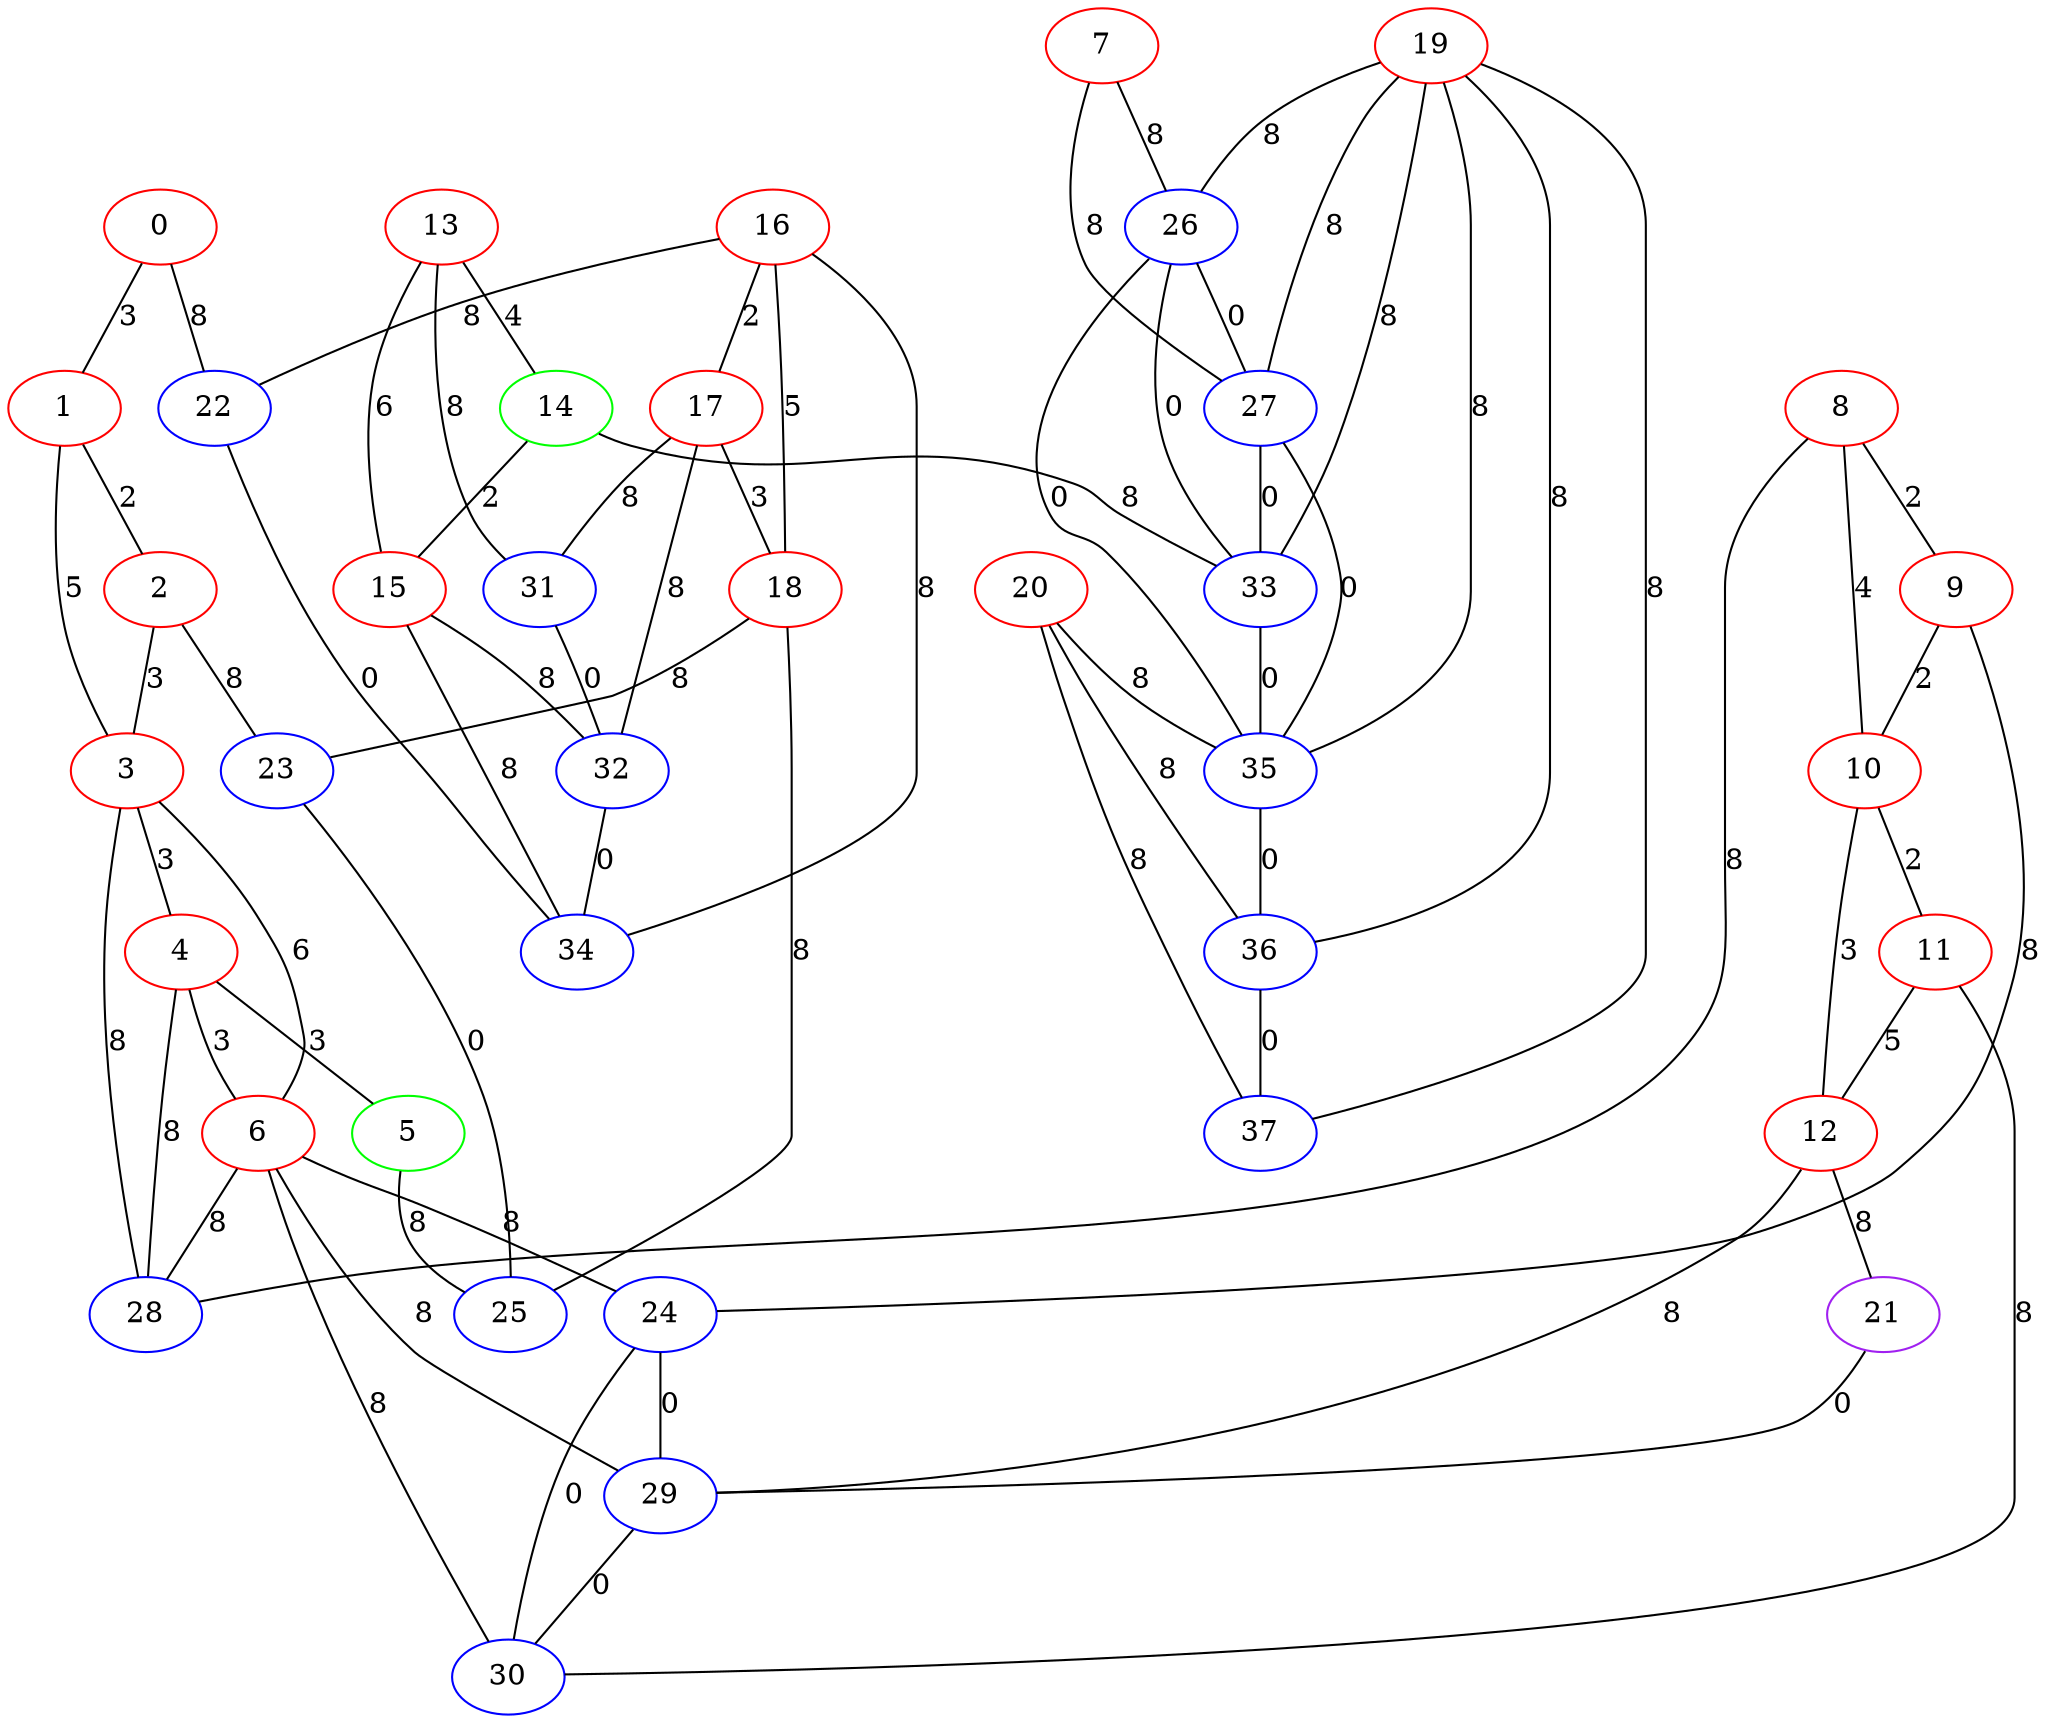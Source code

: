 graph "" {
0 [color=red, weight=1];
1 [color=red, weight=1];
2 [color=red, weight=1];
3 [color=red, weight=1];
4 [color=red, weight=1];
5 [color=green, weight=2];
6 [color=red, weight=1];
7 [color=red, weight=1];
8 [color=red, weight=1];
9 [color=red, weight=1];
10 [color=red, weight=1];
11 [color=red, weight=1];
12 [color=red, weight=1];
13 [color=red, weight=1];
14 [color=green, weight=2];
15 [color=red, weight=1];
16 [color=red, weight=1];
17 [color=red, weight=1];
18 [color=red, weight=1];
19 [color=red, weight=1];
20 [color=red, weight=1];
21 [color=purple, weight=4];
22 [color=blue, weight=3];
23 [color=blue, weight=3];
24 [color=blue, weight=3];
25 [color=blue, weight=3];
26 [color=blue, weight=3];
27 [color=blue, weight=3];
28 [color=blue, weight=3];
29 [color=blue, weight=3];
30 [color=blue, weight=3];
31 [color=blue, weight=3];
32 [color=blue, weight=3];
33 [color=blue, weight=3];
34 [color=blue, weight=3];
35 [color=blue, weight=3];
36 [color=blue, weight=3];
37 [color=blue, weight=3];
0 -- 1  [key=0, label=3];
0 -- 22  [key=0, label=8];
1 -- 2  [key=0, label=2];
1 -- 3  [key=0, label=5];
2 -- 3  [key=0, label=3];
2 -- 23  [key=0, label=8];
3 -- 4  [key=0, label=3];
3 -- 6  [key=0, label=6];
3 -- 28  [key=0, label=8];
4 -- 28  [key=0, label=8];
4 -- 5  [key=0, label=3];
4 -- 6  [key=0, label=3];
5 -- 25  [key=0, label=8];
6 -- 24  [key=0, label=8];
6 -- 28  [key=0, label=8];
6 -- 29  [key=0, label=8];
6 -- 30  [key=0, label=8];
7 -- 26  [key=0, label=8];
7 -- 27  [key=0, label=8];
8 -- 9  [key=0, label=2];
8 -- 10  [key=0, label=4];
8 -- 28  [key=0, label=8];
9 -- 24  [key=0, label=8];
9 -- 10  [key=0, label=2];
10 -- 11  [key=0, label=2];
10 -- 12  [key=0, label=3];
11 -- 12  [key=0, label=5];
11 -- 30  [key=0, label=8];
12 -- 21  [key=0, label=8];
12 -- 29  [key=0, label=8];
13 -- 31  [key=0, label=8];
13 -- 14  [key=0, label=4];
13 -- 15  [key=0, label=6];
14 -- 33  [key=0, label=8];
14 -- 15  [key=0, label=2];
15 -- 32  [key=0, label=8];
15 -- 34  [key=0, label=8];
16 -- 17  [key=0, label=2];
16 -- 18  [key=0, label=5];
16 -- 34  [key=0, label=8];
16 -- 22  [key=0, label=8];
17 -- 32  [key=0, label=8];
17 -- 18  [key=0, label=3];
17 -- 31  [key=0, label=8];
18 -- 25  [key=0, label=8];
18 -- 23  [key=0, label=8];
19 -- 33  [key=0, label=8];
19 -- 35  [key=0, label=8];
19 -- 36  [key=0, label=8];
19 -- 37  [key=0, label=8];
19 -- 26  [key=0, label=8];
19 -- 27  [key=0, label=8];
20 -- 35  [key=0, label=8];
20 -- 36  [key=0, label=8];
20 -- 37  [key=0, label=8];
21 -- 29  [key=0, label=0];
22 -- 34  [key=0, label=0];
23 -- 25  [key=0, label=0];
24 -- 29  [key=0, label=0];
24 -- 30  [key=0, label=0];
26 -- 33  [key=0, label=0];
26 -- 27  [key=0, label=0];
26 -- 35  [key=0, label=0];
27 -- 33  [key=0, label=0];
27 -- 35  [key=0, label=0];
29 -- 30  [key=0, label=0];
31 -- 32  [key=0, label=0];
32 -- 34  [key=0, label=0];
33 -- 35  [key=0, label=0];
35 -- 36  [key=0, label=0];
36 -- 37  [key=0, label=0];
}
